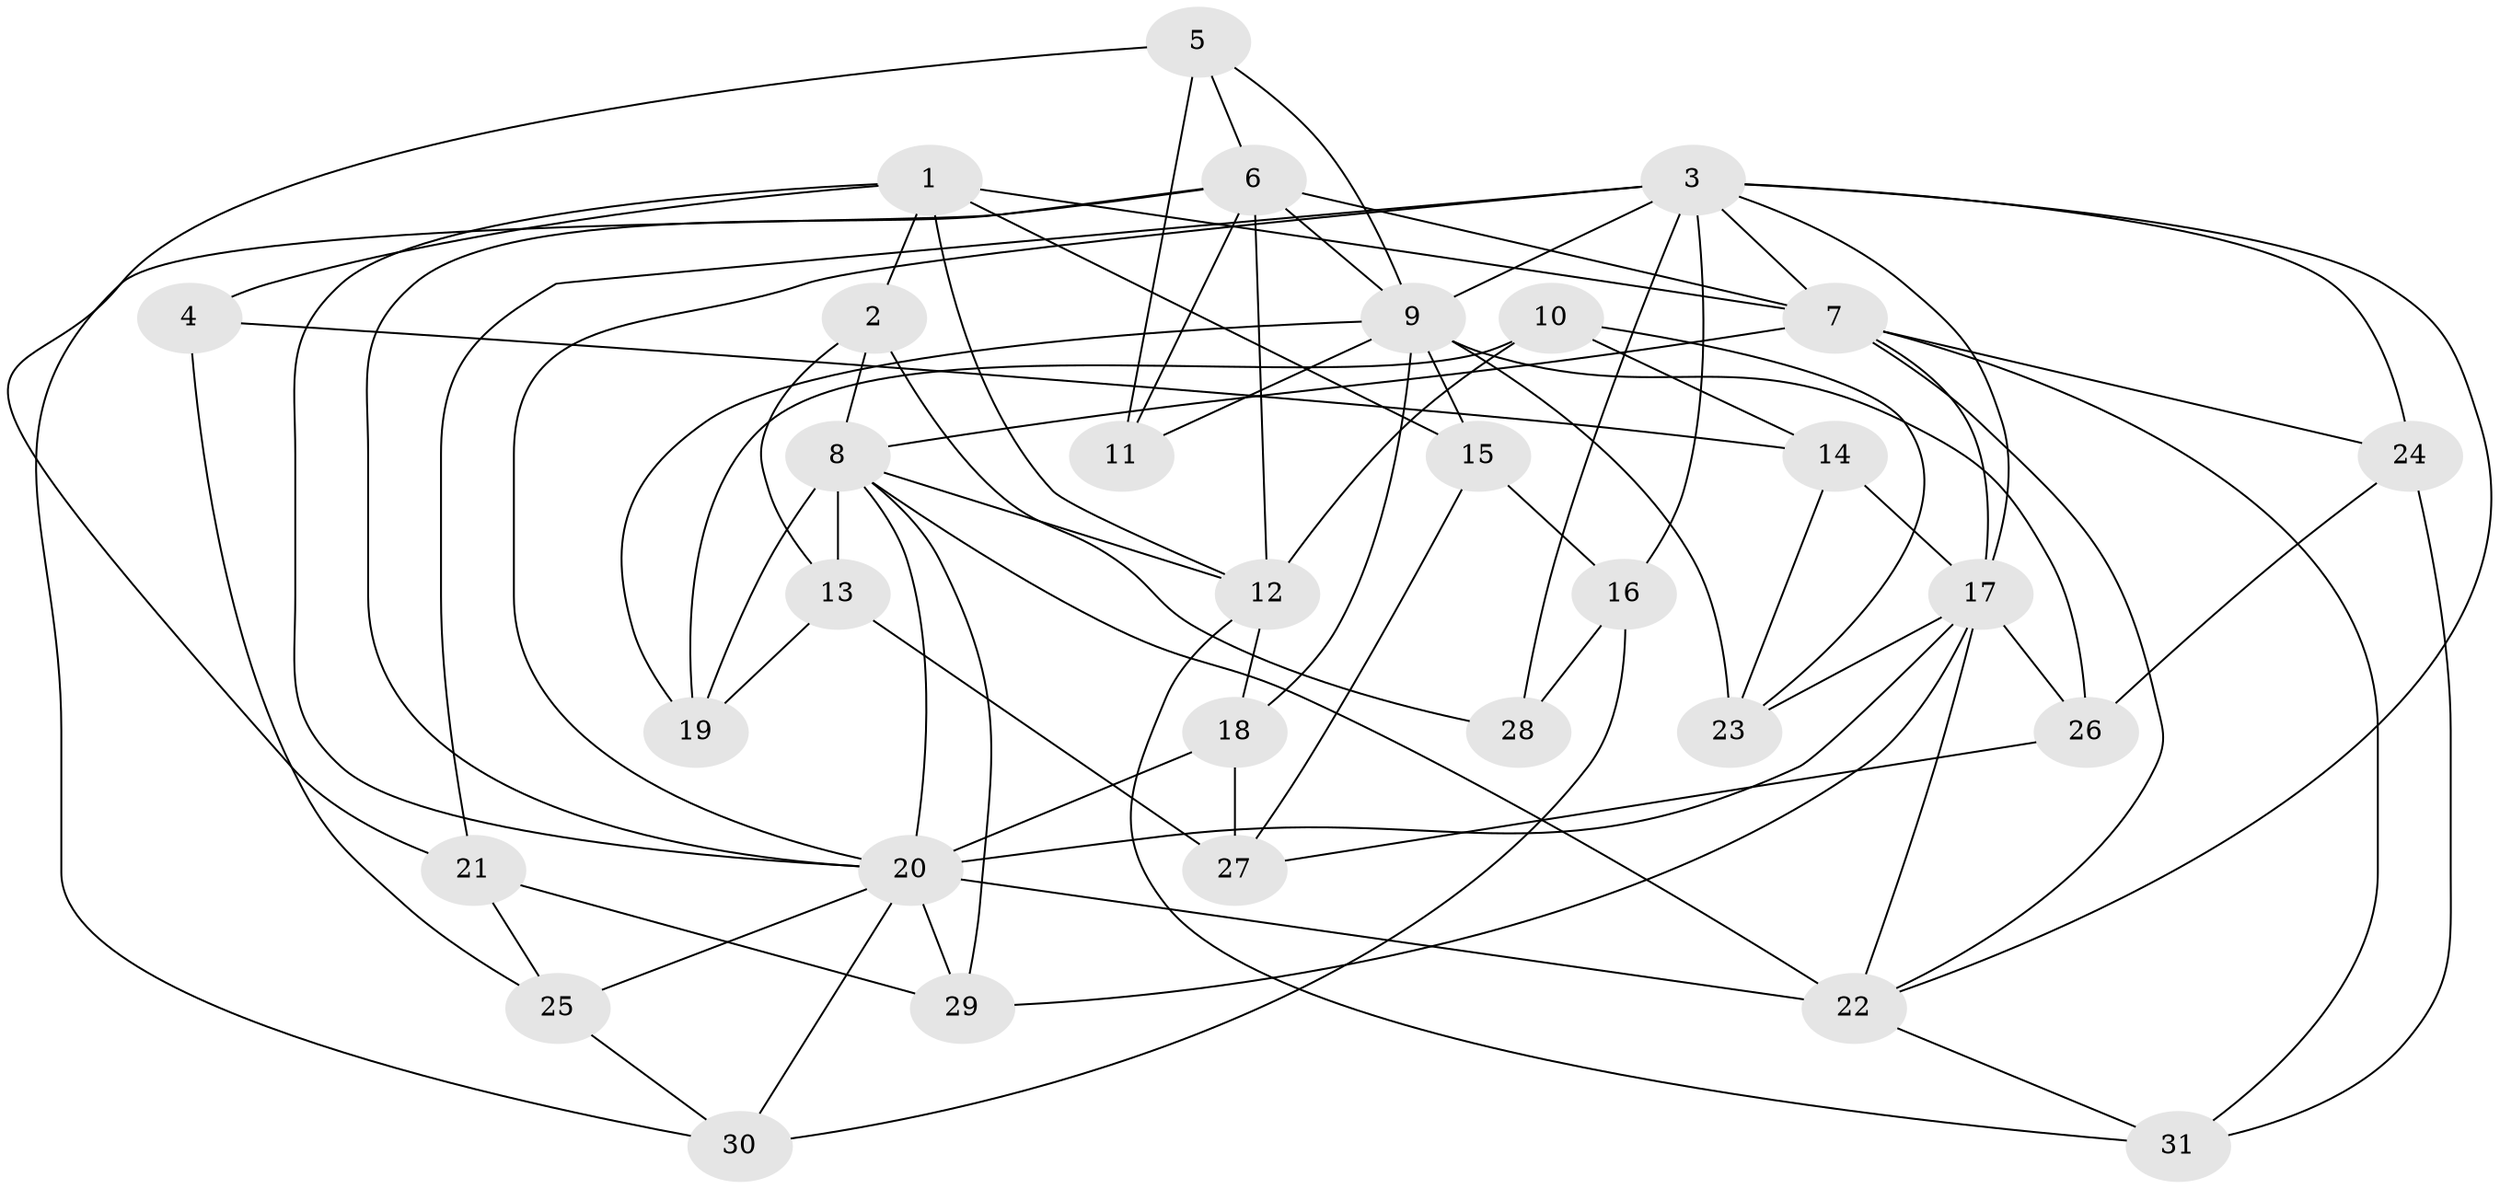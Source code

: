 // original degree distribution, {4: 1.0}
// Generated by graph-tools (version 1.1) at 2025/37/03/09/25 02:37:52]
// undirected, 31 vertices, 79 edges
graph export_dot {
graph [start="1"]
  node [color=gray90,style=filled];
  1;
  2;
  3;
  4;
  5;
  6;
  7;
  8;
  9;
  10;
  11;
  12;
  13;
  14;
  15;
  16;
  17;
  18;
  19;
  20;
  21;
  22;
  23;
  24;
  25;
  26;
  27;
  28;
  29;
  30;
  31;
  1 -- 2 [weight=1.0];
  1 -- 4 [weight=2.0];
  1 -- 7 [weight=1.0];
  1 -- 12 [weight=2.0];
  1 -- 15 [weight=1.0];
  1 -- 20 [weight=1.0];
  2 -- 8 [weight=1.0];
  2 -- 13 [weight=1.0];
  2 -- 28 [weight=1.0];
  3 -- 7 [weight=1.0];
  3 -- 9 [weight=1.0];
  3 -- 16 [weight=1.0];
  3 -- 17 [weight=1.0];
  3 -- 20 [weight=1.0];
  3 -- 21 [weight=1.0];
  3 -- 22 [weight=1.0];
  3 -- 24 [weight=1.0];
  3 -- 28 [weight=2.0];
  4 -- 14 [weight=1.0];
  4 -- 25 [weight=1.0];
  5 -- 6 [weight=1.0];
  5 -- 9 [weight=1.0];
  5 -- 11 [weight=1.0];
  5 -- 21 [weight=1.0];
  6 -- 7 [weight=2.0];
  6 -- 9 [weight=1.0];
  6 -- 11 [weight=1.0];
  6 -- 12 [weight=1.0];
  6 -- 20 [weight=1.0];
  6 -- 30 [weight=1.0];
  7 -- 8 [weight=2.0];
  7 -- 17 [weight=1.0];
  7 -- 22 [weight=1.0];
  7 -- 24 [weight=1.0];
  7 -- 31 [weight=1.0];
  8 -- 12 [weight=2.0];
  8 -- 13 [weight=1.0];
  8 -- 19 [weight=1.0];
  8 -- 20 [weight=1.0];
  8 -- 22 [weight=1.0];
  8 -- 29 [weight=1.0];
  9 -- 11 [weight=2.0];
  9 -- 15 [weight=1.0];
  9 -- 18 [weight=1.0];
  9 -- 19 [weight=1.0];
  9 -- 23 [weight=1.0];
  9 -- 26 [weight=1.0];
  10 -- 12 [weight=1.0];
  10 -- 14 [weight=1.0];
  10 -- 19 [weight=1.0];
  10 -- 23 [weight=1.0];
  12 -- 18 [weight=1.0];
  12 -- 31 [weight=1.0];
  13 -- 19 [weight=1.0];
  13 -- 27 [weight=1.0];
  14 -- 17 [weight=1.0];
  14 -- 23 [weight=1.0];
  15 -- 16 [weight=1.0];
  15 -- 27 [weight=1.0];
  16 -- 28 [weight=1.0];
  16 -- 30 [weight=1.0];
  17 -- 20 [weight=1.0];
  17 -- 22 [weight=1.0];
  17 -- 23 [weight=1.0];
  17 -- 26 [weight=1.0];
  17 -- 29 [weight=1.0];
  18 -- 20 [weight=1.0];
  18 -- 27 [weight=1.0];
  20 -- 22 [weight=3.0];
  20 -- 25 [weight=1.0];
  20 -- 29 [weight=1.0];
  20 -- 30 [weight=1.0];
  21 -- 25 [weight=1.0];
  21 -- 29 [weight=1.0];
  22 -- 31 [weight=1.0];
  24 -- 26 [weight=1.0];
  24 -- 31 [weight=1.0];
  25 -- 30 [weight=1.0];
  26 -- 27 [weight=1.0];
}
